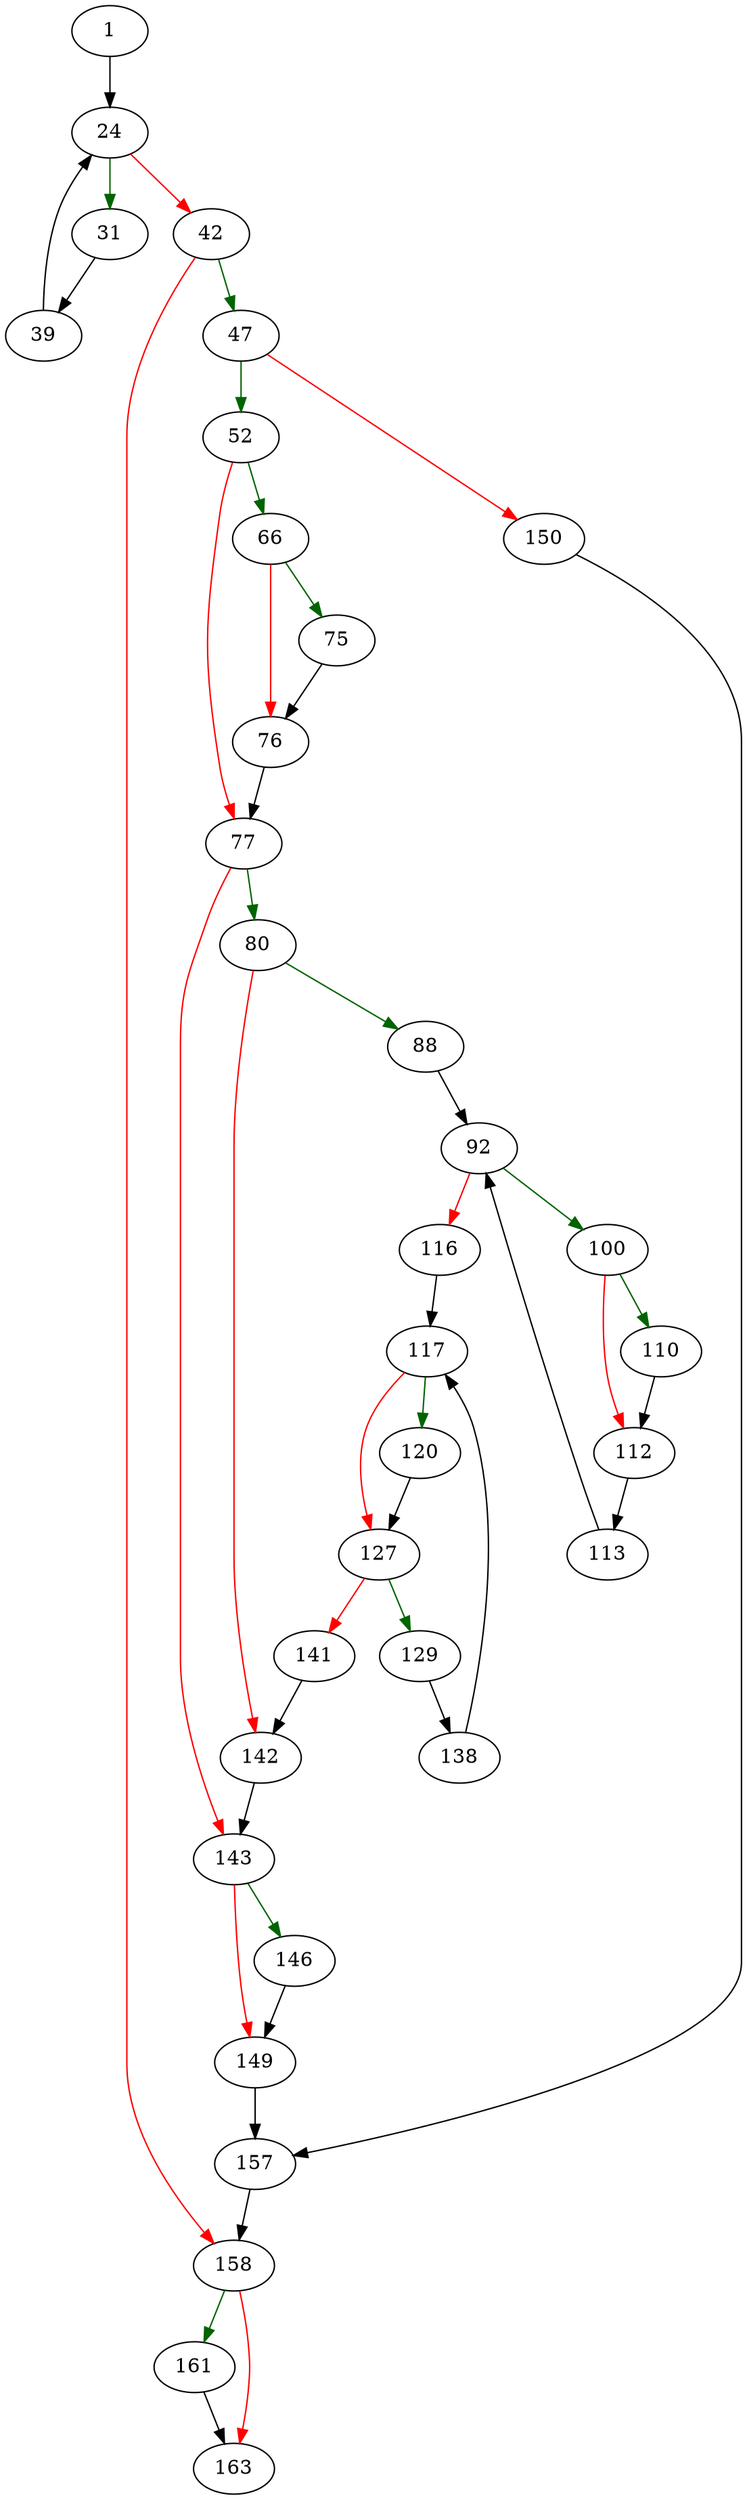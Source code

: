 strict digraph "vdbeSorterSetupMerge" {
	// Node definitions.
	1 [entry=true];
	24;
	31;
	42;
	39;
	47;
	158;
	52;
	150;
	66;
	77;
	75;
	76;
	80;
	143;
	88;
	142;
	92;
	100;
	116;
	110;
	112;
	113;
	117;
	120;
	127;
	129;
	141;
	138;
	146;
	149;
	157;
	161;
	163;

	// Edge definitions.
	1 -> 24;
	24 -> 31 [
		color=darkgreen
		cond=true
	];
	24 -> 42 [
		color=red
		cond=false
	];
	31 -> 39;
	42 -> 47 [
		color=darkgreen
		cond=true
	];
	42 -> 158 [
		color=red
		cond=false
	];
	39 -> 24;
	47 -> 52 [
		color=darkgreen
		cond=true
	];
	47 -> 150 [
		color=red
		cond=false
	];
	158 -> 161 [
		color=darkgreen
		cond=true
	];
	158 -> 163 [
		color=red
		cond=false
	];
	52 -> 66 [
		color=darkgreen
		cond=true
	];
	52 -> 77 [
		color=red
		cond=false
	];
	150 -> 157;
	66 -> 75 [
		color=darkgreen
		cond=true
	];
	66 -> 76 [
		color=red
		cond=false
	];
	77 -> 80 [
		color=darkgreen
		cond=true
	];
	77 -> 143 [
		color=red
		cond=false
	];
	75 -> 76;
	76 -> 77;
	80 -> 88 [
		color=darkgreen
		cond=true
	];
	80 -> 142 [
		color=red
		cond=false
	];
	143 -> 146 [
		color=darkgreen
		cond=true
	];
	143 -> 149 [
		color=red
		cond=false
	];
	88 -> 92;
	142 -> 143;
	92 -> 100 [
		color=darkgreen
		cond=true
	];
	92 -> 116 [
		color=red
		cond=false
	];
	100 -> 110 [
		color=darkgreen
		cond=true
	];
	100 -> 112 [
		color=red
		cond=false
	];
	116 -> 117;
	110 -> 112;
	112 -> 113;
	113 -> 92;
	117 -> 120 [
		color=darkgreen
		cond=true
	];
	117 -> 127 [
		color=red
		cond=false
	];
	120 -> 127;
	127 -> 129 [
		color=darkgreen
		cond=true
	];
	127 -> 141 [
		color=red
		cond=false
	];
	129 -> 138;
	141 -> 142;
	138 -> 117;
	146 -> 149;
	149 -> 157;
	157 -> 158;
	161 -> 163;
}